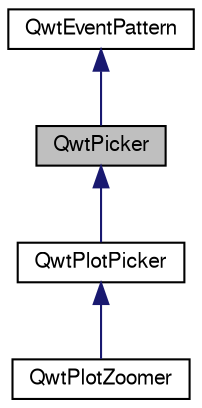 digraph G
{
  edge [fontname="FreeSans",fontsize="10",labelfontname="FreeSans",labelfontsize="10"];
  node [fontname="FreeSans",fontsize="10",shape=record];
  Node1 [label="QwtPicker",height=0.2,width=0.4,color="black", fillcolor="grey75", style="filled" fontcolor="black"];
  Node2 -> Node1 [dir="back",color="midnightblue",fontsize="10",style="solid",fontname="FreeSans"];
  Node2 [label="QwtEventPattern",height=0.2,width=0.4,color="black", fillcolor="white", style="filled",URL="$class_qwt_event_pattern.html",tooltip="A collection of event patterns."];
  Node1 -> Node3 [dir="back",color="midnightblue",fontsize="10",style="solid",fontname="FreeSans"];
  Node3 [label="QwtPlotPicker",height=0.2,width=0.4,color="black", fillcolor="white", style="filled",URL="$class_qwt_plot_picker.html",tooltip="QwtPlotPicker provides selections on a plot canvas."];
  Node3 -> Node4 [dir="back",color="midnightblue",fontsize="10",style="solid",fontname="FreeSans"];
  Node4 [label="QwtPlotZoomer",height=0.2,width=0.4,color="black", fillcolor="white", style="filled",URL="$class_qwt_plot_zoomer.html",tooltip="QwtPlotZoomer provides stacked zooming for a plot widget."];
}
